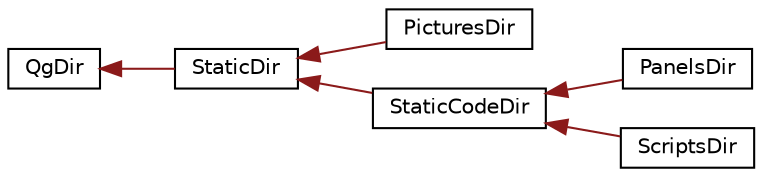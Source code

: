 digraph "Graphical Class Hierarchy"
{
 // LATEX_PDF_SIZE
  edge [fontname="Helvetica",fontsize="10",labelfontname="Helvetica",labelfontsize="10"];
  node [fontname="Helvetica",fontsize="10",shape=record];
  rankdir="LR";
  Node0 [label="QgDir",height=0.2,width=0.4,color="black", fillcolor="white", style="filled",URL="$classQgDir.html",tooltip="Handler with directories."];
  Node0 -> Node1 [dir="back",color="firebrick4",fontsize="10",style="solid",fontname="Helvetica"];
  Node1 [label="StaticDir",height=0.2,width=0.4,color="black", fillcolor="white", style="filled",URL="$classStaticDir.html",tooltip=" "];
  Node1 -> Node2 [dir="back",color="firebrick4",fontsize="10",style="solid",fontname="Helvetica"];
  Node2 [label="PicturesDir",height=0.2,width=0.4,color="black", fillcolor="white", style="filled",URL="$classPicturesDir.html",tooltip=" "];
  Node1 -> Node3 [dir="back",color="firebrick4",fontsize="10",style="solid",fontname="Helvetica"];
  Node3 [label="StaticCodeDir",height=0.2,width=0.4,color="black", fillcolor="white", style="filled",URL="$classStaticCodeDir.html",tooltip=" "];
  Node3 -> Node4 [dir="back",color="firebrick4",fontsize="10",style="solid",fontname="Helvetica"];
  Node4 [label="PanelsDir",height=0.2,width=0.4,color="black", fillcolor="white", style="filled",URL="$classPanelsDir.html",tooltip=" "];
  Node3 -> Node5 [dir="back",color="firebrick4",fontsize="10",style="solid",fontname="Helvetica"];
  Node5 [label="ScriptsDir",height=0.2,width=0.4,color="black", fillcolor="white", style="filled",URL="$classScriptsDir.html",tooltip=" "];
}
